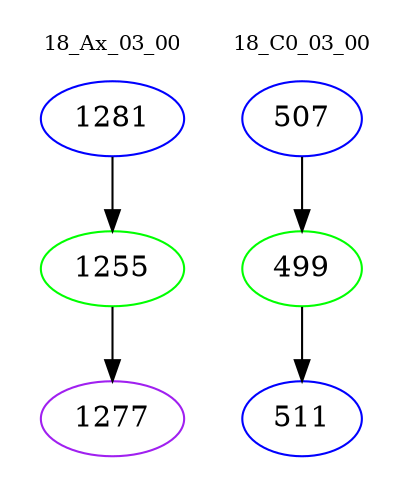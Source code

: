 digraph{
subgraph cluster_0 {
color = white
label = "18_Ax_03_00";
fontsize=10;
T0_1281 [label="1281", color="blue"]
T0_1281 -> T0_1255 [color="black"]
T0_1255 [label="1255", color="green"]
T0_1255 -> T0_1277 [color="black"]
T0_1277 [label="1277", color="purple"]
}
subgraph cluster_1 {
color = white
label = "18_C0_03_00";
fontsize=10;
T1_507 [label="507", color="blue"]
T1_507 -> T1_499 [color="black"]
T1_499 [label="499", color="green"]
T1_499 -> T1_511 [color="black"]
T1_511 [label="511", color="blue"]
}
}
